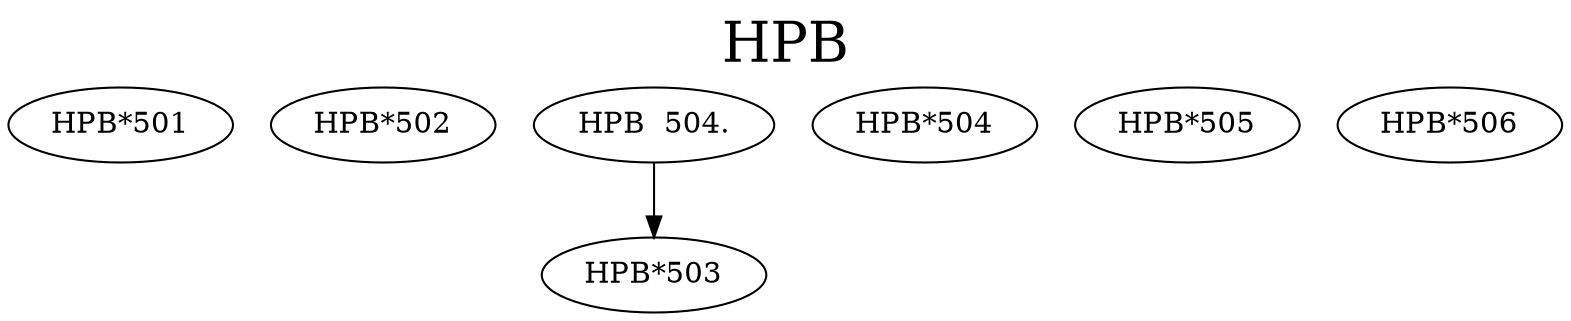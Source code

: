digraph HPB {
labelloc = "t";
label = "HPB"
fontsize = 27;
"HPB*501"
"HPB*502"
"HPB  504." -> "HPB*503" [style=solid]
"HPB*504"
"HPB*505"
"HPB*506"
}
